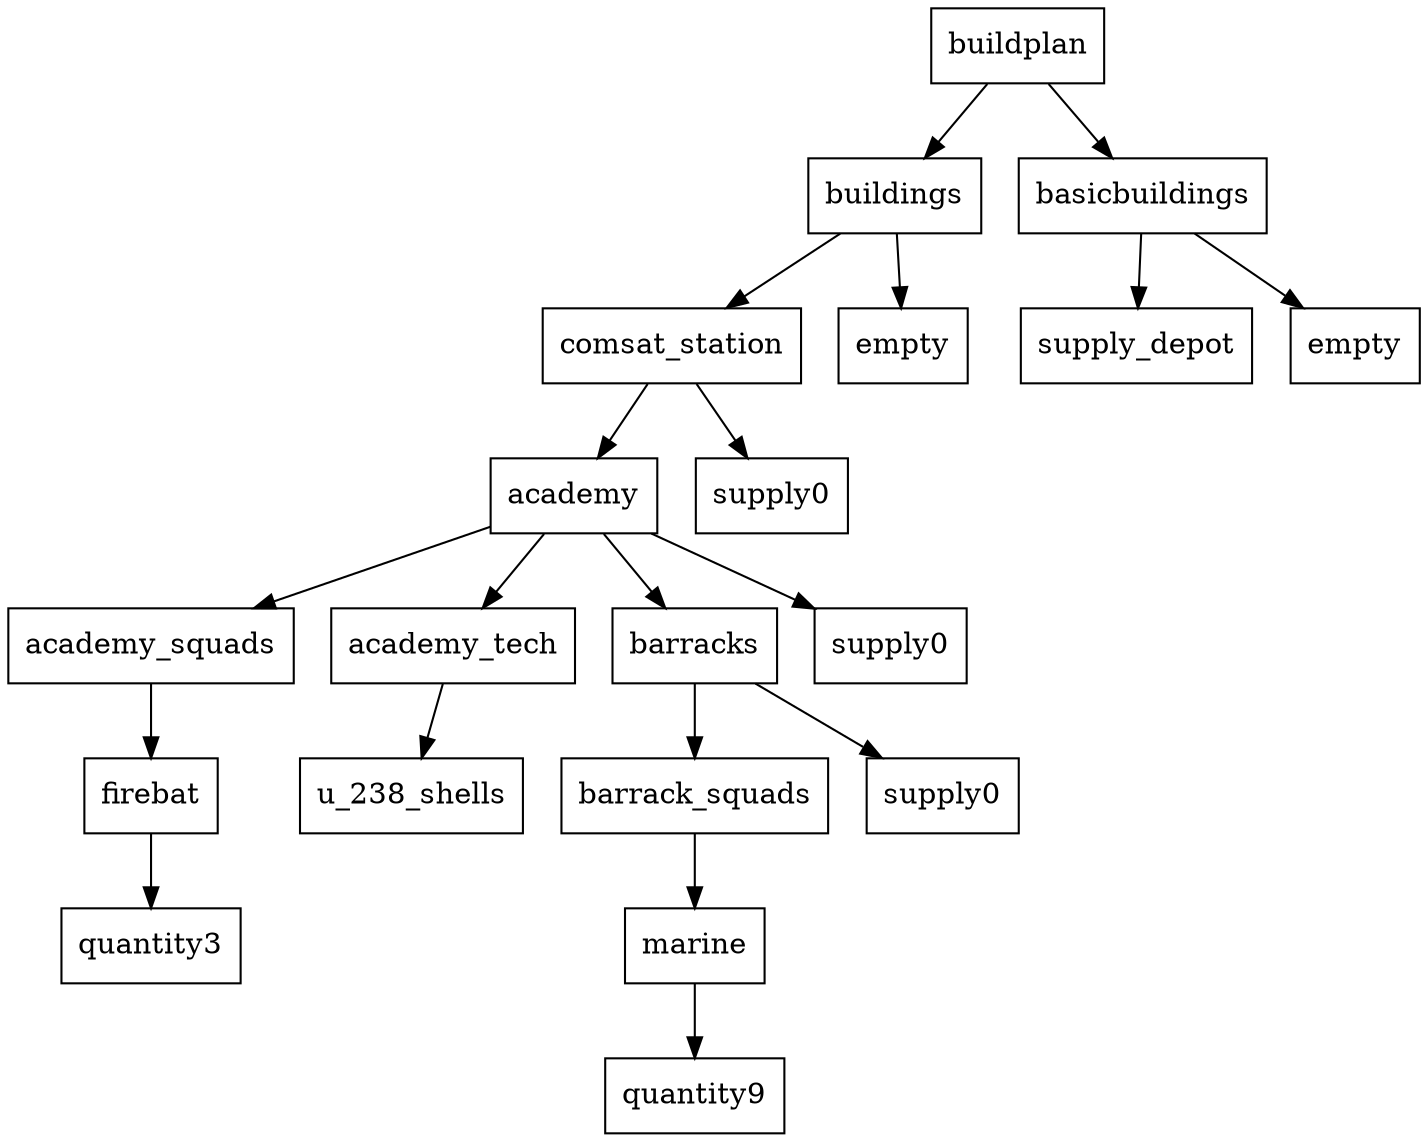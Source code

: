 digraph g {
graph [ordering=out];
node [shape=rectangle];
n[label = "buildplan"];
n0[label = "buildings"];
n00[label = "comsat_station"];
n000[label = "academy"];
n0000[label = "academy_squads"];
n00000[label = "firebat"];
n000000[label = "quantity3"];
n00000 -> n000000;
n0000 -> n00000;
n000 -> n0000;
n0001[label = "academy_tech"];
n00010[label = "u_238_shells"];
n0001 -> n00010;
n000 -> n0001;
n0002[label = "barracks"];
n00020[label = "barrack_squads"];
n000200[label = "marine"];
n0002000[label = "quantity9"];
n000200 -> n0002000;
n00020 -> n000200;
n0002 -> n00020;
n00021[label = "supply0"];
n0002 -> n00021;
n000 -> n0002;
n0003[label = "supply0"];
n000 -> n0003;
n00 -> n000;
n001[label = "supply0"];
n00 -> n001;
n0 -> n00;
n01[label = "empty"];
n0 -> n01;
n -> n0;
n1[label = "basicbuildings"];
n10[label = "supply_depot"];
n1 -> n10;
n11[label = "empty"];
n1 -> n11;
n -> n1;
}

